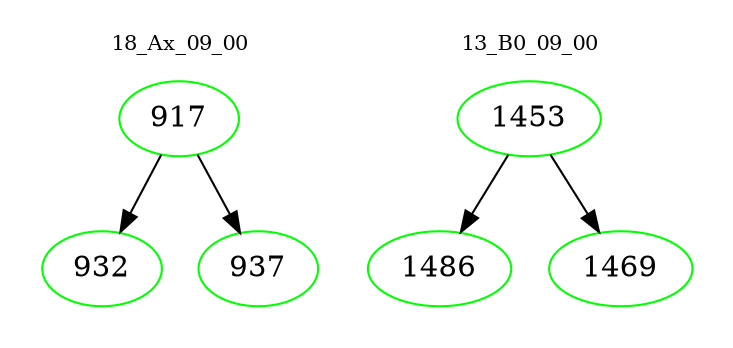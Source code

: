 digraph{
subgraph cluster_0 {
color = white
label = "18_Ax_09_00";
fontsize=10;
T0_917 [label="917", color="green"]
T0_917 -> T0_932 [color="black"]
T0_932 [label="932", color="green"]
T0_917 -> T0_937 [color="black"]
T0_937 [label="937", color="green"]
}
subgraph cluster_1 {
color = white
label = "13_B0_09_00";
fontsize=10;
T1_1453 [label="1453", color="green"]
T1_1453 -> T1_1486 [color="black"]
T1_1486 [label="1486", color="green"]
T1_1453 -> T1_1469 [color="black"]
T1_1469 [label="1469", color="green"]
}
}
